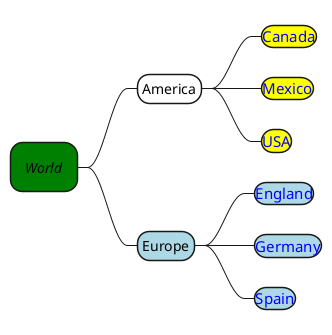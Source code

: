 {
  "sha1": "glq3xqxamv92sqslhvfaaicwuijhka9",
  "insertion": {
    "when": "2024-06-01T09:03:08.016Z",
    "user": "plantuml@gmail.com"
  }
}
@startmindmap

<style>
mindmapDiagram {
  node {
    Padding 5
    Margin 15
    BackGroundColor white
  }
  rootNode {
    Padding 15
    FontStyle Italic
    BackGroundColor green
  }
  leafNode {
    Padding 1
    BackGroundColor yellow
    FontColor blue
    FontSize 15
  }
}
</style>
* World
** America
*** Canada
*** Mexico
*** USA
<style>
  node {
    BackGroundColor lightBlue
  }
</style>
** Europe
*** England
*** Germany
*** Spain
@endmindmap
